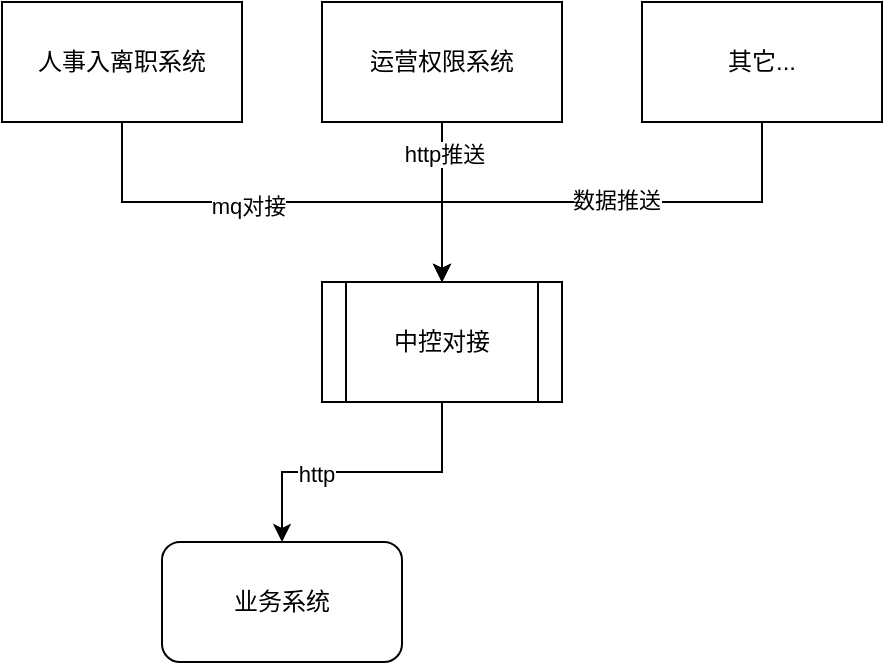<mxfile version="20.8.22" type="github">
  <diagram name="第 1 页" id="oS_T3YQHkIIEAmdeOFNd">
    <mxGraphModel dx="954" dy="625" grid="1" gridSize="10" guides="1" tooltips="1" connect="1" arrows="1" fold="1" page="1" pageScale="1" pageWidth="8027" pageHeight="11069" math="0" shadow="0">
      <root>
        <mxCell id="0" />
        <mxCell id="1" parent="0" />
        <mxCell id="yH1Ucr6-FS49Y7EixBjq-4" style="edgeStyle=orthogonalEdgeStyle;rounded=0;orthogonalLoop=1;jettySize=auto;html=1;exitX=0.5;exitY=1;exitDx=0;exitDy=0;entryX=0.5;entryY=0;entryDx=0;entryDy=0;" edge="1" parent="1" source="bVFjF0abGsYeb5MQsNul-1" target="yH1Ucr6-FS49Y7EixBjq-3">
          <mxGeometry relative="1" as="geometry" />
        </mxCell>
        <mxCell id="yH1Ucr6-FS49Y7EixBjq-5" value="mq对接" style="edgeLabel;html=1;align=center;verticalAlign=middle;resizable=0;points=[];" vertex="1" connectable="0" parent="yH1Ucr6-FS49Y7EixBjq-4">
          <mxGeometry x="-0.142" y="-2" relative="1" as="geometry">
            <mxPoint as="offset" />
          </mxGeometry>
        </mxCell>
        <mxCell id="bVFjF0abGsYeb5MQsNul-1" value="人事入离职系统" style="rounded=0;whiteSpace=wrap;html=1;" parent="1" vertex="1">
          <mxGeometry x="220" y="50" width="120" height="60" as="geometry" />
        </mxCell>
        <mxCell id="yH1Ucr6-FS49Y7EixBjq-6" style="edgeStyle=orthogonalEdgeStyle;rounded=0;orthogonalLoop=1;jettySize=auto;html=1;exitX=0.5;exitY=1;exitDx=0;exitDy=0;" edge="1" parent="1" source="yH1Ucr6-FS49Y7EixBjq-1" target="yH1Ucr6-FS49Y7EixBjq-3">
          <mxGeometry relative="1" as="geometry" />
        </mxCell>
        <mxCell id="yH1Ucr6-FS49Y7EixBjq-7" value="http推送" style="edgeLabel;html=1;align=center;verticalAlign=middle;resizable=0;points=[];" vertex="1" connectable="0" parent="yH1Ucr6-FS49Y7EixBjq-6">
          <mxGeometry x="-0.6" y="1" relative="1" as="geometry">
            <mxPoint as="offset" />
          </mxGeometry>
        </mxCell>
        <mxCell id="yH1Ucr6-FS49Y7EixBjq-1" value="运营权限系统" style="rounded=0;whiteSpace=wrap;html=1;" vertex="1" parent="1">
          <mxGeometry x="380" y="50" width="120" height="60" as="geometry" />
        </mxCell>
        <mxCell id="yH1Ucr6-FS49Y7EixBjq-8" style="edgeStyle=orthogonalEdgeStyle;rounded=0;orthogonalLoop=1;jettySize=auto;html=1;exitX=0.5;exitY=1;exitDx=0;exitDy=0;" edge="1" parent="1" source="yH1Ucr6-FS49Y7EixBjq-2" target="yH1Ucr6-FS49Y7EixBjq-3">
          <mxGeometry relative="1" as="geometry" />
        </mxCell>
        <mxCell id="yH1Ucr6-FS49Y7EixBjq-9" value="数据推送" style="edgeLabel;html=1;align=center;verticalAlign=middle;resizable=0;points=[];" vertex="1" connectable="0" parent="yH1Ucr6-FS49Y7EixBjq-8">
          <mxGeometry x="-0.058" y="-1" relative="1" as="geometry">
            <mxPoint as="offset" />
          </mxGeometry>
        </mxCell>
        <mxCell id="yH1Ucr6-FS49Y7EixBjq-2" value="其它..." style="rounded=0;whiteSpace=wrap;html=1;" vertex="1" parent="1">
          <mxGeometry x="540" y="50" width="120" height="60" as="geometry" />
        </mxCell>
        <mxCell id="yH1Ucr6-FS49Y7EixBjq-11" style="edgeStyle=orthogonalEdgeStyle;rounded=0;orthogonalLoop=1;jettySize=auto;html=1;exitX=0.5;exitY=1;exitDx=0;exitDy=0;" edge="1" parent="1" source="yH1Ucr6-FS49Y7EixBjq-3" target="yH1Ucr6-FS49Y7EixBjq-10">
          <mxGeometry relative="1" as="geometry" />
        </mxCell>
        <mxCell id="yH1Ucr6-FS49Y7EixBjq-12" value="http" style="edgeLabel;html=1;align=center;verticalAlign=middle;resizable=0;points=[];" vertex="1" connectable="0" parent="yH1Ucr6-FS49Y7EixBjq-11">
          <mxGeometry x="0.307" y="1" relative="1" as="geometry">
            <mxPoint as="offset" />
          </mxGeometry>
        </mxCell>
        <mxCell id="yH1Ucr6-FS49Y7EixBjq-3" value="中控对接" style="shape=process;whiteSpace=wrap;html=1;backgroundOutline=1;" vertex="1" parent="1">
          <mxGeometry x="380" y="190" width="120" height="60" as="geometry" />
        </mxCell>
        <mxCell id="yH1Ucr6-FS49Y7EixBjq-10" value="业务系统" style="rounded=1;whiteSpace=wrap;html=1;" vertex="1" parent="1">
          <mxGeometry x="300" y="320" width="120" height="60" as="geometry" />
        </mxCell>
      </root>
    </mxGraphModel>
  </diagram>
</mxfile>
